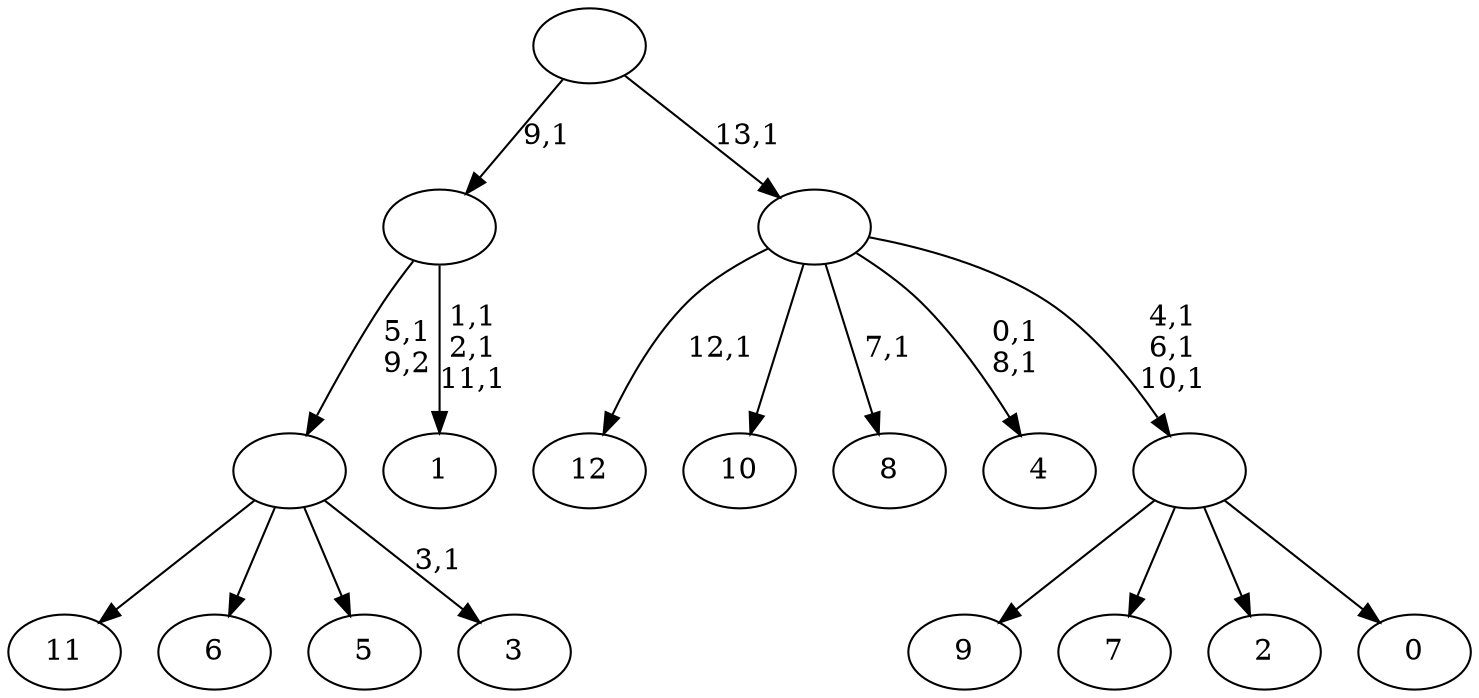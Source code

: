 digraph T {
	27 [label="12"]
	25 [label="11"]
	24 [label="10"]
	23 [label="9"]
	22 [label="8"]
	20 [label="7"]
	19 [label="6"]
	18 [label="5"]
	17 [label="4"]
	14 [label="3"]
	12 [label=""]
	11 [label="2"]
	10 [label="1"]
	6 [label=""]
	5 [label="0"]
	4 [label=""]
	1 [label=""]
	0 [label=""]
	12 -> 14 [label="3,1"]
	12 -> 25 [label=""]
	12 -> 19 [label=""]
	12 -> 18 [label=""]
	6 -> 10 [label="1,1\n2,1\n11,1"]
	6 -> 12 [label="5,1\n9,2"]
	4 -> 23 [label=""]
	4 -> 20 [label=""]
	4 -> 11 [label=""]
	4 -> 5 [label=""]
	1 -> 4 [label="4,1\n6,1\n10,1"]
	1 -> 17 [label="0,1\n8,1"]
	1 -> 22 [label="7,1"]
	1 -> 27 [label="12,1"]
	1 -> 24 [label=""]
	0 -> 6 [label="9,1"]
	0 -> 1 [label="13,1"]
}
